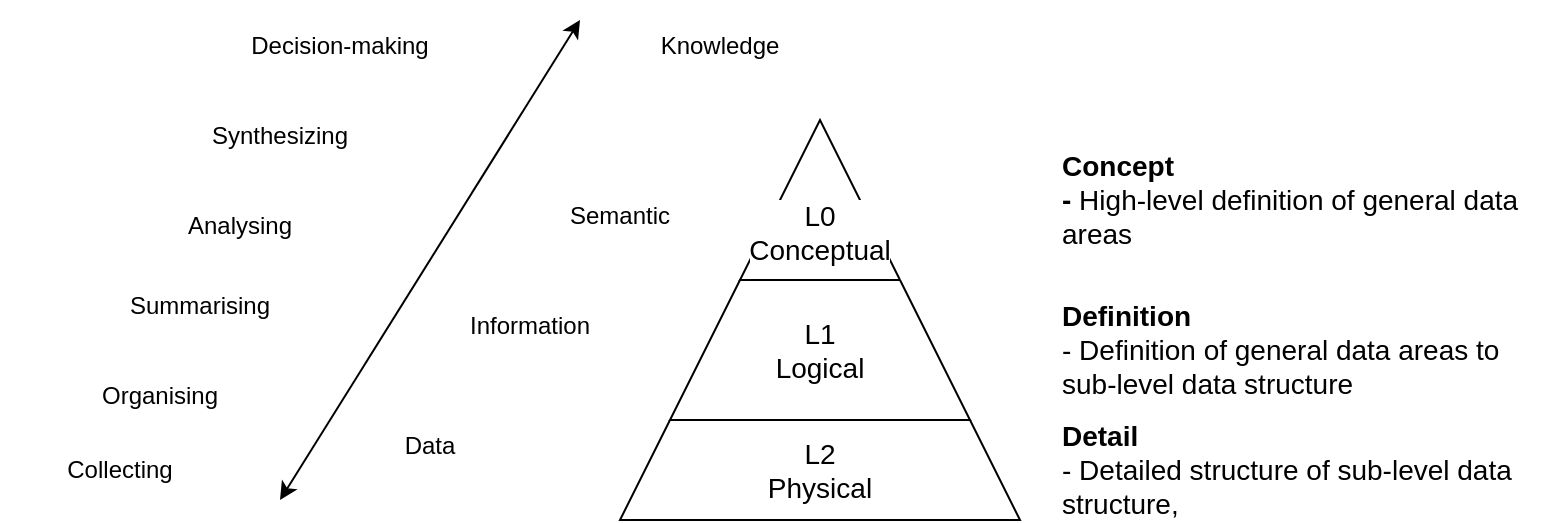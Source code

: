 <mxfile version="13.5.1" type="device" pages="2"><diagram id="O08hZm6LA_D-F_sKu-6L" name="Model"><mxGraphModel dx="1936" dy="966" grid="1" gridSize="10" guides="1" tooltips="1" connect="1" arrows="1" fold="1" page="1" pageScale="1" pageWidth="850" pageHeight="1100" math="0" shadow="0"><root><mxCell id="0"/><mxCell id="1" parent="0"/><mxCell id="8JAuBpOhYjvijGY1OPRY-1" value="&lt;font style=&quot;font-size: 14px; font-family: Arial; color: rgb(0, 0, 0); direction: ltr; letter-spacing: 0px; line-height: 120%; opacity: 1;&quot;&gt;L2&lt;br style=&quot;font-size: 14px;&quot;&gt;Physical&lt;br style=&quot;font-size: 14px;&quot;&gt;&lt;/font&gt;" style="verticalAlign=middle;align=center;vsdxID=7;fillColor=#ffffff;gradientColor=none;shape=stencil(UzV2Ls5ILEhVNTIoLinKz04tz0wpyVA1dlE1MsrMy0gtyiwBslSNXVWNndPyi1LTi/JL81Ig/IJEkEoQKze/DGRCBUSfoZGeKUiTkUElRMAAzHODqM3JzENSa4Ci0NAAj1KYJFGKLcyJdwN+9wIZCI+mZebkQMIJWR49YIBCkEA1dgUA);strokeColor=#000000;spacingTop=-1;spacingBottom=-1;spacingLeft=-1;spacingRight=-1;labelBackgroundColor=#ffffff;rounded=0;html=1;whiteSpace=wrap;fontSize=14;" parent="1" vertex="1"><mxGeometry x="150" y="450" width="200" height="50" as="geometry"/></mxCell><mxCell id="8JAuBpOhYjvijGY1OPRY-2" value="&lt;font style=&quot;font-size: 14px; font-family: Arial; color: rgb(0, 0, 0); direction: ltr; letter-spacing: 0px; line-height: 120%; opacity: 1;&quot;&gt;L1&lt;br style=&quot;font-size: 14px;&quot;&gt;Logical&lt;br style=&quot;font-size: 14px;&quot;&gt;&lt;/font&gt;" style="verticalAlign=middle;align=center;vsdxID=8;fillColor=#FFFFFF;gradientColor=none;shape=stencil(jZDRDoIwDEW/pq+ktgl8AOJ/kDBc49zImIp/72ZjRB+Ut3vb06a9wO1s+8kA4ZxiOJmbDMkC74FIvDVRUlbAHXA7hmiOMVz8oH7qC1nUOVzLhkXnmrqqmzJFeNcKPt1BYSd+BRNXzFth/AB3+AN9NTfBfy7O4v3rKM5pVOv+dza5pLly9wA=);strokeColor=#000000;spacingTop=-1;spacingBottom=-1;spacingLeft=-1;spacingRight=-1;labelBackgroundColor=#ffffff;rounded=0;html=1;whiteSpace=wrap;fontSize=14;" parent="1" vertex="1"><mxGeometry x="175" y="380" width="150" height="70" as="geometry"/></mxCell><mxCell id="8JAuBpOhYjvijGY1OPRY-3" value="&lt;font style=&quot;font-size: 14px; font-family: Arial; color: rgb(0, 0, 0); direction: ltr; letter-spacing: 0px; line-height: 120%; opacity: 1;&quot;&gt;L0&lt;br style=&quot;font-size: 14px;&quot;&gt;Conceptual&lt;br style=&quot;font-size: 14px;&quot;&gt;&lt;/font&gt;" style="verticalAlign=bottom;align=center;vsdxID=9;fillColor=#FFFFFF;gradientColor=none;shape=stencil(UzV2Ls5ILEhVNTIoLinKz04tz0wpyVA1dlE1MsrMy0gtyiwBslSNXVWNndPyi1LTi/JL81Ig/IJEkEoQKze/DGRCBUSfoYEBSI+RQSUq3w2iOCczD0mxKapaPCpJMJSAC4AMhNvTMnNyIF5Hlkf3K1AIEk7GrgA=);strokeColor=#000000;spacingTop=-1;spacingBottom=4;spacingLeft=-1;spacingRight=-1;labelBackgroundColor=#ffffff;rounded=0;html=1;whiteSpace=wrap;fontSize=14;" parent="1" vertex="1"><mxGeometry x="210" y="300" width="80" height="80" as="geometry"/></mxCell><mxCell id="8JAuBpOhYjvijGY1OPRY-4" value="&lt;p style=&quot;margin: 0px; text-indent: 0px; direction: ltr; font-size: 14px;&quot;&gt;&lt;font style=&quot;font-size: 14px; font-family: Arial; color: rgb(0, 0, 0); direction: ltr; letter-spacing: 0px; line-height: 120%; opacity: 1;&quot;&gt;&lt;b style=&quot;font-size: 14px;&quot;&gt;Concept &lt;br style=&quot;font-size: 14px;&quot;&gt;&lt;/b&gt;&lt;/font&gt;&lt;font style=&quot;font-size: 14px; font-family: Arial; color: rgb(0, 0, 0); direction: ltr; letter-spacing: 0px; line-height: 120%; opacity: 1;&quot;&gt;&lt;b style=&quot;font-size: 14px;&quot;&gt;-&lt;/b&gt;&lt;/font&gt;&lt;font style=&quot;font-size: 14px; font-family: Arial; color: rgb(0, 0, 0); direction: ltr; letter-spacing: 0px; line-height: 120%; opacity: 1;&quot;&gt; High-level definition of general data areas&lt;br style=&quot;font-size: 14px;&quot;&gt;&lt;/font&gt;&lt;/p&gt;" style="verticalAlign=middle;align=left;vsdxID=1;fillColor=none;gradientColor=none;shape=stencil(nZBLDoAgDERP0z3SIyjew0SURgSD+Lu9kMZoXLhwN9O+tukAlrNpJg1SzDH4QW/URgNYgZTkjA4UkwJUgGXng+6DX1zLfmoymdXo17xh5zmRJ6Q42BWCfc2oJfdAr+Yv+AP9Cb7OJ3H/2JG1HNGz/84klThPVCc=);strokeColor=none;spacingTop=-1;spacingBottom=-1;spacingLeft=-1;spacingRight=-1;labelBackgroundColor=none;rounded=0;html=1;whiteSpace=wrap;fontSize=14;" parent="1" vertex="1"><mxGeometry x="370" y="300" width="240" height="80" as="geometry"/></mxCell><mxCell id="8JAuBpOhYjvijGY1OPRY-5" value="&lt;p style=&quot;margin: 0px; text-indent: 0px; direction: ltr; font-size: 14px;&quot;&gt;&lt;font style=&quot;font-size: 14px; font-family: Arial; color: rgb(0, 0, 0); direction: ltr; letter-spacing: 0px; line-height: 120%; opacity: 1;&quot;&gt;&lt;b style=&quot;font-size: 14px;&quot;&gt;Definition&lt;br style=&quot;font-size: 14px;&quot;&gt;&lt;/b&gt;&lt;/font&gt;&lt;font style=&quot;font-size: 14px; font-family: Arial; color: rgb(0, 0, 0); direction: ltr; letter-spacing: 0px; line-height: 120%; opacity: 1;&quot;&gt;-&lt;/font&gt;&lt;font style=&quot;font-size: 14px; font-family: Arial; color: rgb(0, 0, 0); direction: ltr; letter-spacing: 0px; line-height: 120%; opacity: 1;&quot;&gt; Definition of general data areas to sub-level data structure&lt;br style=&quot;font-size: 14px;&quot;&gt;&lt;/font&gt;&lt;/p&gt;" style="verticalAlign=middle;align=left;vsdxID=2;fillColor=none;gradientColor=none;shape=stencil(nZBLDoAgDERP0z3SIyjew0SURgSD+Lu9kMZoXLhwN9O+tukAlrNpJg1SzDH4QW/URgNYgZTkjA4UkwJUgGXng+6DX1zLfmoymdXo17xh5zmRJ6Q42BWCfc2oJfdAr+Yv+AP9Cb7OJ3H/2JG1HNGz/84klThPVCc=);strokeColor=none;spacingTop=-1;spacingBottom=-1;spacingLeft=-1;spacingRight=-1;labelBackgroundColor=none;rounded=0;html=1;whiteSpace=wrap;fontSize=14;" parent="1" vertex="1"><mxGeometry x="370" y="380" width="240" height="70" as="geometry"/></mxCell><mxCell id="8JAuBpOhYjvijGY1OPRY-6" value="&lt;p style=&quot;margin: 0px ; text-indent: 0px ; direction: ltr ; font-size: 14px&quot;&gt;&lt;font style=&quot;font-size: 14px ; font-family: &amp;#34;arial&amp;#34; ; color: rgb(0 , 0 , 0) ; direction: ltr ; letter-spacing: 0px ; line-height: 120% ; opacity: 1&quot;&gt;&lt;b style=&quot;font-size: 14px&quot;&gt;Detail&lt;br style=&quot;font-size: 14px&quot;&gt;&lt;/b&gt;&lt;/font&gt;&lt;font style=&quot;font-size: 14px ; font-family: &amp;#34;arial&amp;#34; ; color: rgb(0 , 0 , 0) ; direction: ltr ; letter-spacing: 0px ; line-height: 120% ; opacity: 1&quot;&gt;- Detailed structure of sub-level data structure,&amp;nbsp;&lt;br style=&quot;font-size: 14px&quot;&gt;&lt;/font&gt;&lt;/p&gt;" style="verticalAlign=middle;align=left;vsdxID=3;fillColor=none;gradientColor=none;shape=stencil(nZBLDoAgDERP0z3SIyjew0SURgSD+Lu9kMZoXLhwN9O+tukAlrNpJg1SzDH4QW/URgNYgZTkjA4UkwJUgGXng+6DX1zLfmoymdXo17xh5zmRJ6Q42BWCfc2oJfdAr+Yv+AP9Cb7OJ3H/2JG1HNGz/84klThPVCc=);strokeColor=none;spacingTop=-1;spacingBottom=-1;spacingLeft=-1;spacingRight=-1;labelBackgroundColor=none;rounded=0;html=1;whiteSpace=wrap;fontSize=14;" parent="1" vertex="1"><mxGeometry x="370" y="450" width="240" height="50" as="geometry"/></mxCell><mxCell id="ksrcTpuMlKhgg3QoPFAs-2" value="Data" style="text;html=1;strokeColor=none;fillColor=none;align=center;verticalAlign=middle;whiteSpace=wrap;rounded=0;" parent="1" vertex="1"><mxGeometry x="30" y="440" width="50" height="45" as="geometry"/></mxCell><mxCell id="ksrcTpuMlKhgg3QoPFAs-3" value="Semantic" style="text;html=1;strokeColor=none;fillColor=none;align=center;verticalAlign=middle;whiteSpace=wrap;rounded=0;" parent="1" vertex="1"><mxGeometry x="125" y="325" width="50" height="45" as="geometry"/></mxCell><mxCell id="ksrcTpuMlKhgg3QoPFAs-4" value="Knowledge" style="text;html=1;strokeColor=none;fillColor=none;align=center;verticalAlign=middle;whiteSpace=wrap;rounded=0;" parent="1" vertex="1"><mxGeometry x="175" y="240" width="50" height="45" as="geometry"/></mxCell><mxCell id="ksrcTpuMlKhgg3QoPFAs-5" value="Decision-making" style="text;html=1;strokeColor=none;fillColor=none;align=center;verticalAlign=middle;whiteSpace=wrap;rounded=0;" parent="1" vertex="1"><mxGeometry x="-50" y="240" width="120" height="45" as="geometry"/></mxCell><mxCell id="ksrcTpuMlKhgg3QoPFAs-6" value="Synthesizing" style="text;html=1;strokeColor=none;fillColor=none;align=center;verticalAlign=middle;whiteSpace=wrap;rounded=0;" parent="1" vertex="1"><mxGeometry x="-80" y="285" width="120" height="45" as="geometry"/></mxCell><mxCell id="ksrcTpuMlKhgg3QoPFAs-7" value="Analysing" style="text;html=1;strokeColor=none;fillColor=none;align=center;verticalAlign=middle;whiteSpace=wrap;rounded=0;" parent="1" vertex="1"><mxGeometry x="-100" y="330" width="120" height="45" as="geometry"/></mxCell><mxCell id="ksrcTpuMlKhgg3QoPFAs-8" value="Summarising" style="text;html=1;strokeColor=none;fillColor=none;align=center;verticalAlign=middle;whiteSpace=wrap;rounded=0;" parent="1" vertex="1"><mxGeometry x="-120" y="370" width="120" height="45" as="geometry"/></mxCell><mxCell id="ksrcTpuMlKhgg3QoPFAs-9" value="Organising" style="text;html=1;strokeColor=none;fillColor=none;align=center;verticalAlign=middle;whiteSpace=wrap;rounded=0;" parent="1" vertex="1"><mxGeometry x="-140" y="415" width="120" height="45" as="geometry"/></mxCell><mxCell id="ksrcTpuMlKhgg3QoPFAs-10" value="Collecting" style="text;html=1;strokeColor=none;fillColor=none;align=center;verticalAlign=middle;whiteSpace=wrap;rounded=0;" parent="1" vertex="1"><mxGeometry x="-160" y="452.5" width="120" height="45" as="geometry"/></mxCell><mxCell id="ksrcTpuMlKhgg3QoPFAs-11" value="" style="endArrow=classic;startArrow=classic;html=1;" parent="1" edge="1"><mxGeometry width="50" height="50" relative="1" as="geometry"><mxPoint x="-20" y="490" as="sourcePoint"/><mxPoint x="130" y="250" as="targetPoint"/></mxGeometry></mxCell><mxCell id="yU8lSFqgH5itEkWd0kWe-1" value="Information" style="text;html=1;strokeColor=none;fillColor=none;align=center;verticalAlign=middle;whiteSpace=wrap;rounded=0;" parent="1" vertex="1"><mxGeometry x="80" y="380" width="50" height="45" as="geometry"/></mxCell></root></mxGraphModel></diagram><diagram id="BReNFBGOVGBDXimFNsif" name="Architecture"><mxGraphModel dx="1086" dy="966" grid="1" gridSize="10" guides="1" tooltips="1" connect="1" arrows="1" fold="1" page="1" pageScale="1" pageWidth="850" pageHeight="1100" math="0" shadow="0"><root><mxCell id="qyd4yAIaiESnj8-2l_Qa-0"/><mxCell id="qyd4yAIaiESnj8-2l_Qa-1" parent="qyd4yAIaiESnj8-2l_Qa-0"/><mxCell id="qyd4yAIaiESnj8-2l_Qa-2" value="&lt;b style=&quot;font-weight: normal ; font-size: 14px&quot; id=&quot;docs-internal-guid-a7b98ace-7fff-68f6-052d-10581b2ae7f4&quot;&gt;&lt;ol style=&quot;margin-top: 0px ; margin-bottom: 0px ; font-size: 14px&quot;&gt;&lt;li dir=&quot;ltr&quot; style=&quot;list-style-type: decimal ; font-size: 14px ; font-family: &amp;#34;arial&amp;#34; ; color: rgb(89 , 89 , 89) ; background-color: transparent ; font-weight: 400 ; font-style: normal ; font-variant: normal ; text-decoration: none ; vertical-align: baseline&quot;&gt;&lt;p dir=&quot;ltr&quot; style=&quot;line-height: 1.38 ; margin-top: 0pt ; margin-bottom: 0pt ; font-size: 14px&quot;&gt;&lt;span style=&quot;font-size: 14px ; font-family: &amp;#34;arial&amp;#34; ; color: rgb(89 , 89 , 89) ; background-color: transparent ; font-weight: 400 ; font-style: normal ; font-variant: normal ; text-decoration: none ; vertical-align: baseline&quot;&gt;Operational / Systems Level - one domain&lt;br&gt;&lt;/span&gt;&lt;/p&gt;&lt;/li&gt;&lt;li dir=&quot;ltr&quot; style=&quot;list-style-type: decimal ; font-size: 14px ; font-family: &amp;#34;arial&amp;#34; ; color: rgb(89 , 89 , 89) ; background-color: transparent ; font-weight: 400 ; font-style: normal ; font-variant: normal ; text-decoration: none ; vertical-align: baseline&quot;&gt;&lt;p dir=&quot;ltr&quot; style=&quot;line-height: 1.38 ; margin-top: 0pt ; margin-bottom: 0pt ; font-size: 14px&quot;&gt;Development / Implementation Level - one domain&lt;br&gt;&lt;/p&gt;&lt;/li&gt;&lt;li dir=&quot;ltr&quot; style=&quot;list-style-type: decimal ; font-size: 14px ; font-family: &amp;#34;arial&amp;#34; ; color: rgb(89 , 89 , 89) ; background-color: transparent ; font-weight: 400 ; font-style: normal ; font-variant: normal ; text-decoration: none ; vertical-align: baseline&quot;&gt;&lt;p dir=&quot;ltr&quot; style=&quot;line-height: 1.38 ; margin-top: 0pt ; margin-bottom: 0pt ; font-size: 14px&quot;&gt;Solution / Design Level - limited domains&lt;br&gt;&lt;/p&gt;&lt;/li&gt;&lt;li dir=&quot;ltr&quot; style=&quot;list-style-type: decimal ; font-size: 14px ; font-family: &amp;#34;arial&amp;#34; ; color: rgb(89 , 89 , 89) ; background-color: transparent ; font-weight: 400 ; font-style: normal ; font-variant: normal ; text-decoration: none ; vertical-align: baseline&quot;&gt;&lt;p dir=&quot;ltr&quot; style=&quot;line-height: 1.38 ; margin-top: 0pt ; margin-bottom: 16pt ; font-size: 14px&quot;&gt;Architectural Level - all domains&lt;/p&gt;&lt;/li&gt;&lt;/ol&gt;&lt;/b&gt;" style="text;whiteSpace=wrap;html=1;fontSize=14;" parent="qyd4yAIaiESnj8-2l_Qa-1" vertex="1"><mxGeometry x="425" y="480" width="385" height="230" as="geometry"/></mxCell><mxCell id="qyd4yAIaiESnj8-2l_Qa-3" value="System" style="shape=trapezoid;perimeter=trapezoidPerimeter;whiteSpace=wrap;html=1;fontSize=14;size=0.092;" parent="qyd4yAIaiESnj8-2l_Qa-1" vertex="1"><mxGeometry x="145" y="660" width="270" height="60" as="geometry"/></mxCell><mxCell id="qyd4yAIaiESnj8-2l_Qa-4" value="Implementation" style="shape=trapezoid;perimeter=trapezoidPerimeter;whiteSpace=wrap;html=1;fontSize=14;size=0.111;" parent="qyd4yAIaiESnj8-2l_Qa-1" vertex="1"><mxGeometry x="170" y="600" width="220" height="60" as="geometry"/></mxCell><mxCell id="qyd4yAIaiESnj8-2l_Qa-5" value="Experience" style="shape=trapezoid;perimeter=trapezoidPerimeter;whiteSpace=wrap;html=1;fontSize=14;size=0.14;" parent="qyd4yAIaiESnj8-2l_Qa-1" vertex="1"><mxGeometry x="195" y="540" width="170" height="60" as="geometry"/></mxCell><mxCell id="qyd4yAIaiESnj8-2l_Qa-6" value="Architectural" style="shape=trapezoid;perimeter=trapezoidPerimeter;whiteSpace=wrap;html=1;fontSize=14;" parent="qyd4yAIaiESnj8-2l_Qa-1" vertex="1"><mxGeometry x="220" y="480" width="121" height="60" as="geometry"/></mxCell></root></mxGraphModel></diagram></mxfile>
